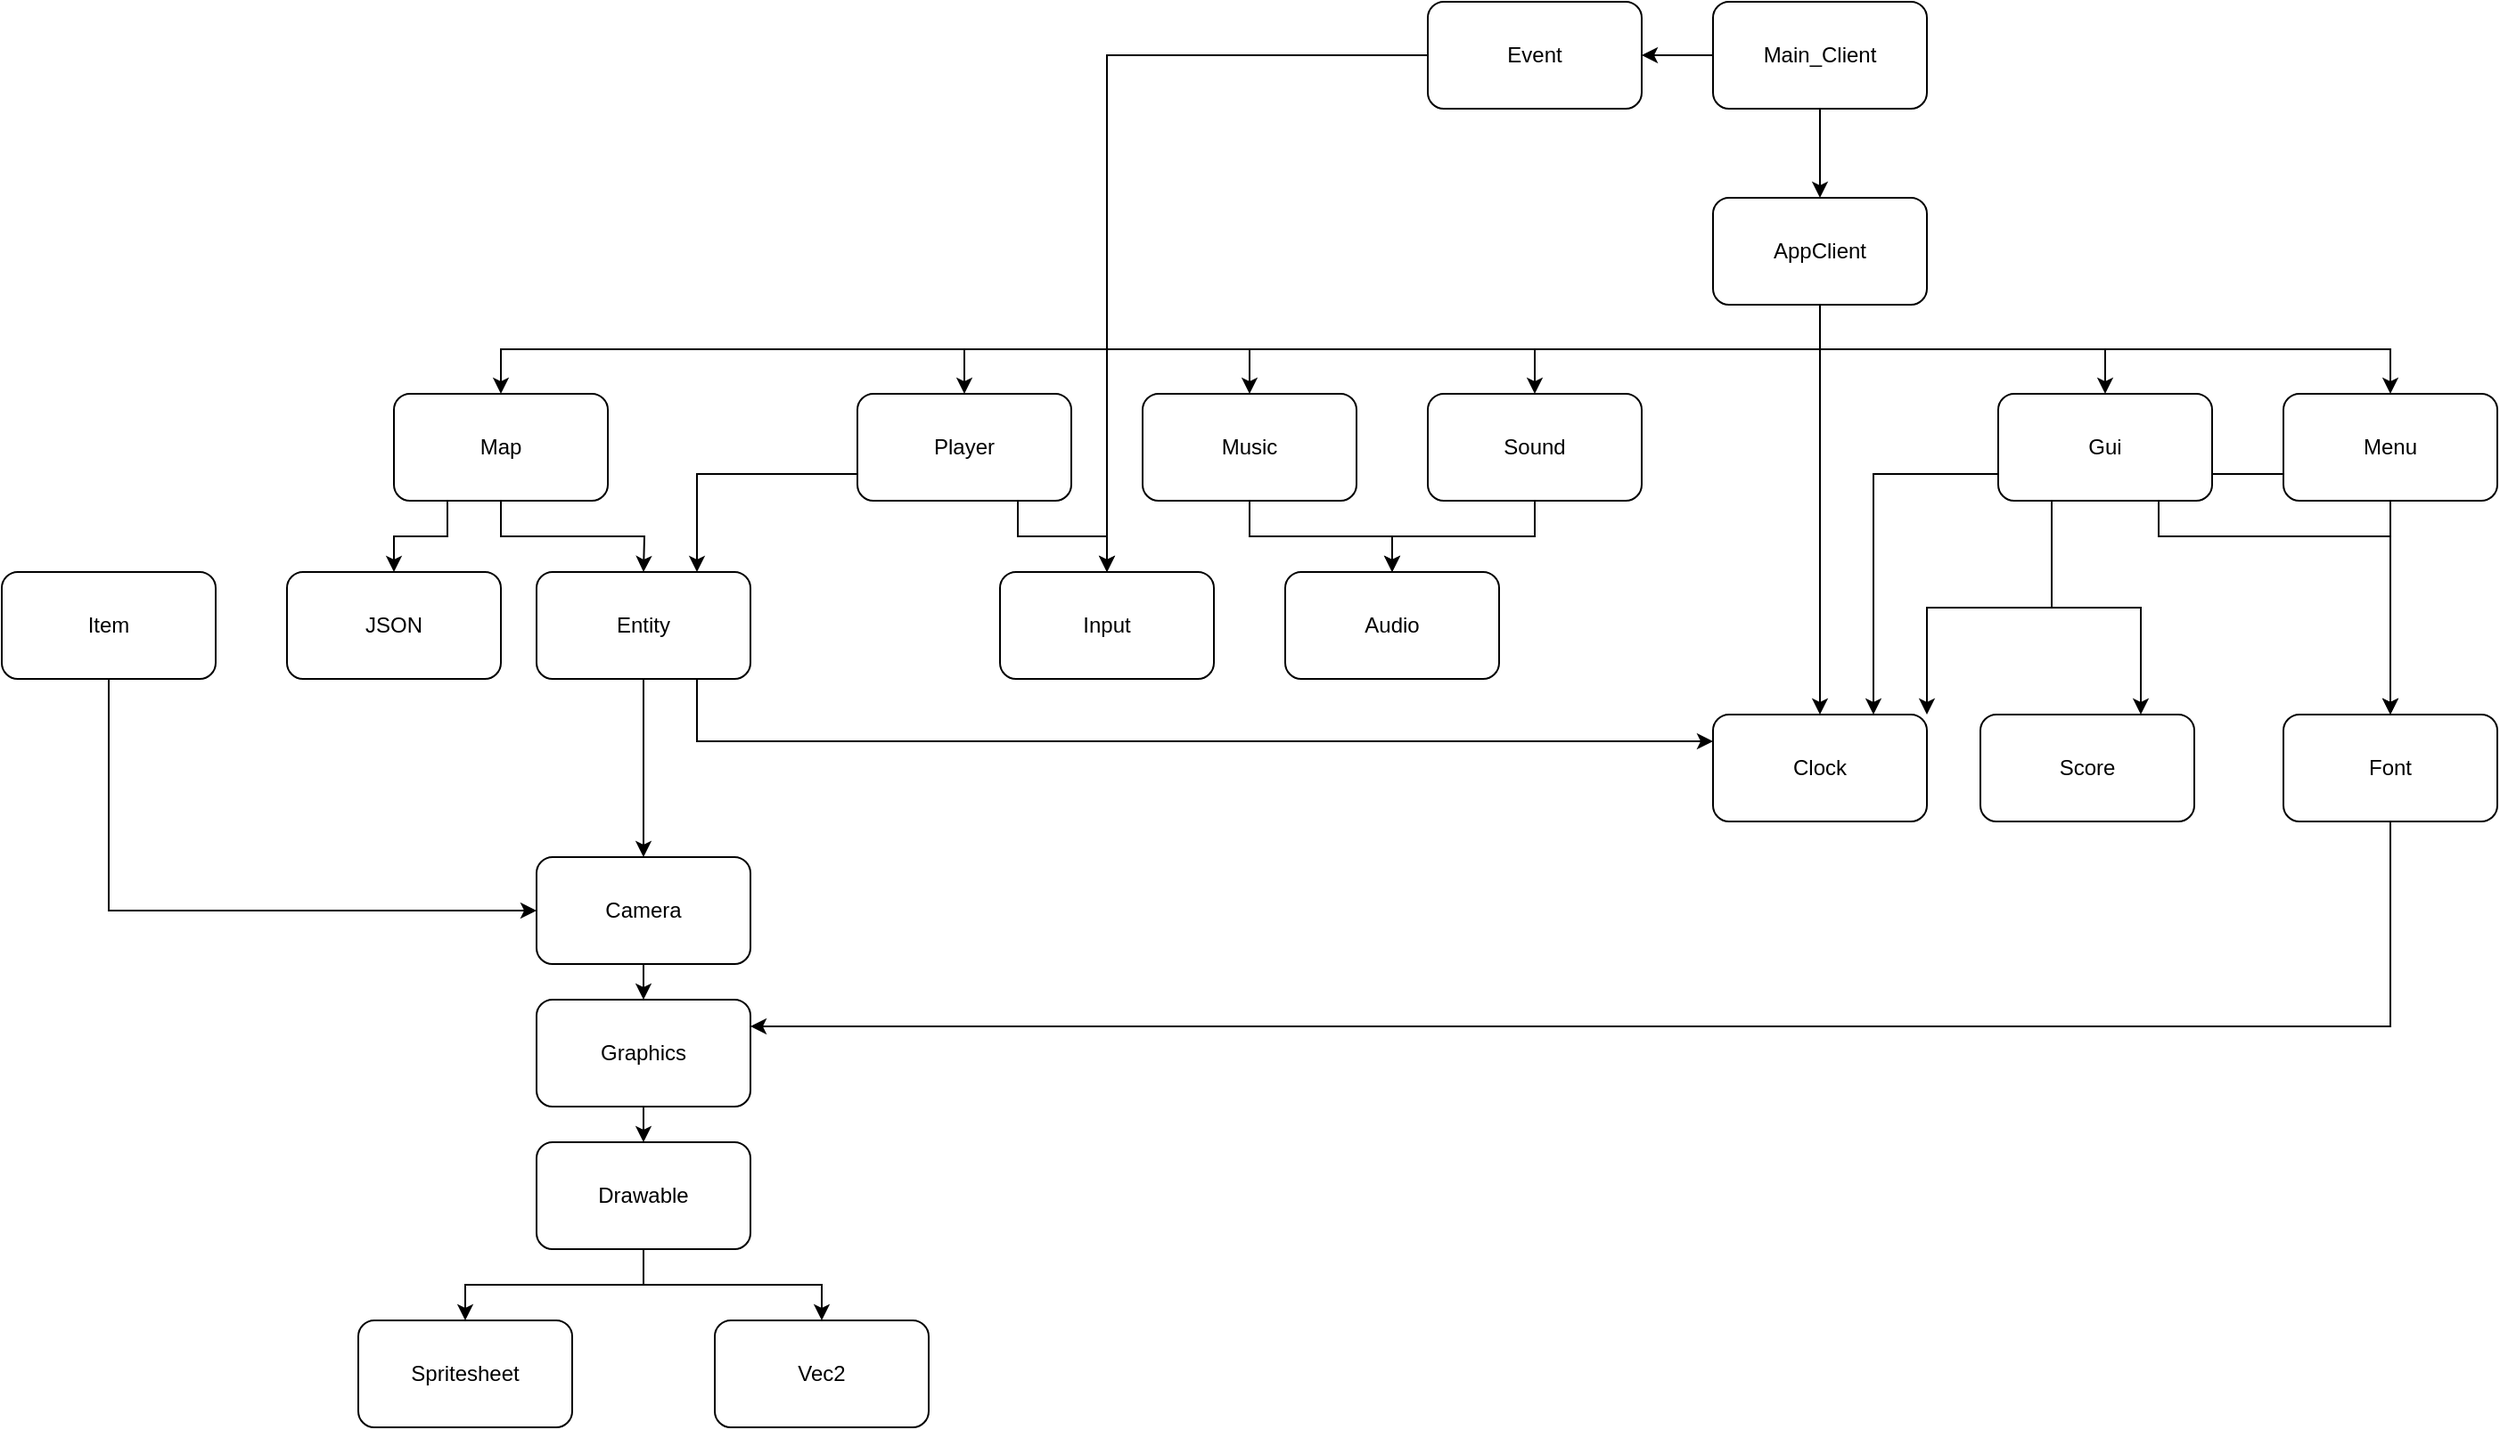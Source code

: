 <mxfile version="12.9.6" type="google"><diagram id="4XAuXqDeoWY7-MO835_K" name="Page-1"><mxGraphModel dx="2292" dy="1312" grid="1" gridSize="10" guides="1" tooltips="1" connect="1" arrows="1" fold="1" page="1" pageScale="1" pageWidth="2200" pageHeight="1500" math="0" shadow="0"><root><mxCell id="0"/><mxCell id="1" parent="0"/><mxCell id="deRPcyNRbf1zIk5dEKz4-84" value="" style="edgeStyle=orthogonalEdgeStyle;rounded=0;orthogonalLoop=1;jettySize=auto;html=1;" edge="1" parent="1" source="NnzXPEQoZWlBy3hFV8bj-2" target="deRPcyNRbf1zIk5dEKz4-2"><mxGeometry relative="1" as="geometry"/></mxCell><mxCell id="deRPcyNRbf1zIk5dEKz4-85" value="" style="edgeStyle=orthogonalEdgeStyle;rounded=0;orthogonalLoop=1;jettySize=auto;html=1;" edge="1" parent="1" source="NnzXPEQoZWlBy3hFV8bj-2" target="deRPcyNRbf1zIk5dEKz4-3"><mxGeometry relative="1" as="geometry"/></mxCell><mxCell id="NnzXPEQoZWlBy3hFV8bj-2" value="Main_Client" style="rounded=1;whiteSpace=wrap;html=1;" vertex="1" parent="1"><mxGeometry x="1000" y="40" width="120" height="60" as="geometry"/></mxCell><mxCell id="deRPcyNRbf1zIk5dEKz4-137" style="edgeStyle=orthogonalEdgeStyle;rounded=0;orthogonalLoop=1;jettySize=auto;html=1;exitX=0;exitY=0.5;exitDx=0;exitDy=0;entryX=0.5;entryY=0;entryDx=0;entryDy=0;" edge="1" parent="1" source="deRPcyNRbf1zIk5dEKz4-2" target="deRPcyNRbf1zIk5dEKz4-26"><mxGeometry relative="1" as="geometry"/></mxCell><mxCell id="deRPcyNRbf1zIk5dEKz4-2" value="Event" style="rounded=1;whiteSpace=wrap;html=1;" vertex="1" parent="1"><mxGeometry x="840" y="40" width="120" height="60" as="geometry"/></mxCell><mxCell id="deRPcyNRbf1zIk5dEKz4-100" style="edgeStyle=orthogonalEdgeStyle;rounded=0;orthogonalLoop=1;jettySize=auto;html=1;exitX=0.5;exitY=1;exitDx=0;exitDy=0;entryX=0.5;entryY=0;entryDx=0;entryDy=0;" edge="1" parent="1" source="deRPcyNRbf1zIk5dEKz4-3" target="deRPcyNRbf1zIk5dEKz4-34"><mxGeometry relative="1" as="geometry"/></mxCell><mxCell id="deRPcyNRbf1zIk5dEKz4-101" style="edgeStyle=orthogonalEdgeStyle;rounded=0;orthogonalLoop=1;jettySize=auto;html=1;exitX=0.5;exitY=1;exitDx=0;exitDy=0;entryX=0.5;entryY=0;entryDx=0;entryDy=0;" edge="1" parent="1" source="deRPcyNRbf1zIk5dEKz4-3" target="deRPcyNRbf1zIk5dEKz4-20"><mxGeometry relative="1" as="geometry"/></mxCell><mxCell id="deRPcyNRbf1zIk5dEKz4-103" style="edgeStyle=orthogonalEdgeStyle;rounded=0;orthogonalLoop=1;jettySize=auto;html=1;exitX=0.5;exitY=1;exitDx=0;exitDy=0;entryX=0.5;entryY=0;entryDx=0;entryDy=0;" edge="1" parent="1" source="deRPcyNRbf1zIk5dEKz4-3" target="deRPcyNRbf1zIk5dEKz4-16"><mxGeometry relative="1" as="geometry"/></mxCell><mxCell id="deRPcyNRbf1zIk5dEKz4-106" style="edgeStyle=orthogonalEdgeStyle;rounded=0;orthogonalLoop=1;jettySize=auto;html=1;exitX=0.5;exitY=1;exitDx=0;exitDy=0;entryX=0.5;entryY=0;entryDx=0;entryDy=0;" edge="1" parent="1" source="deRPcyNRbf1zIk5dEKz4-3" target="deRPcyNRbf1zIk5dEKz4-15"><mxGeometry relative="1" as="geometry"/></mxCell><mxCell id="deRPcyNRbf1zIk5dEKz4-112" style="edgeStyle=orthogonalEdgeStyle;rounded=0;orthogonalLoop=1;jettySize=auto;html=1;exitX=0.5;exitY=1;exitDx=0;exitDy=0;" edge="1" parent="1" source="deRPcyNRbf1zIk5dEKz4-3" target="deRPcyNRbf1zIk5dEKz4-48"><mxGeometry relative="1" as="geometry"/></mxCell><mxCell id="deRPcyNRbf1zIk5dEKz4-113" style="edgeStyle=orthogonalEdgeStyle;rounded=0;orthogonalLoop=1;jettySize=auto;html=1;exitX=0.5;exitY=1;exitDx=0;exitDy=0;entryX=0.5;entryY=0;entryDx=0;entryDy=0;" edge="1" parent="1" source="deRPcyNRbf1zIk5dEKz4-3" target="deRPcyNRbf1zIk5dEKz4-49"><mxGeometry relative="1" as="geometry"/></mxCell><mxCell id="deRPcyNRbf1zIk5dEKz4-125" style="edgeStyle=orthogonalEdgeStyle;rounded=0;orthogonalLoop=1;jettySize=auto;html=1;exitX=0.5;exitY=1;exitDx=0;exitDy=0;entryX=0.5;entryY=0;entryDx=0;entryDy=0;" edge="1" parent="1" source="deRPcyNRbf1zIk5dEKz4-3" target="deRPcyNRbf1zIk5dEKz4-12"><mxGeometry relative="1" as="geometry"/></mxCell><mxCell id="deRPcyNRbf1zIk5dEKz4-3" value="AppClient&lt;br&gt;" style="rounded=1;whiteSpace=wrap;html=1;" vertex="1" parent="1"><mxGeometry x="1000" y="150" width="120" height="60" as="geometry"/></mxCell><mxCell id="deRPcyNRbf1zIk5dEKz4-116" style="edgeStyle=orthogonalEdgeStyle;rounded=0;orthogonalLoop=1;jettySize=auto;html=1;exitX=0.5;exitY=1;exitDx=0;exitDy=0;entryX=0.5;entryY=0;entryDx=0;entryDy=0;" edge="1" parent="1" source="deRPcyNRbf1zIk5dEKz4-9" target="deRPcyNRbf1zIk5dEKz4-29"><mxGeometry relative="1" as="geometry"/></mxCell><mxCell id="deRPcyNRbf1zIk5dEKz4-9" value="Graphics" style="rounded=1;whiteSpace=wrap;html=1;" vertex="1" parent="1"><mxGeometry x="340" y="600" width="120" height="60" as="geometry"/></mxCell><mxCell id="deRPcyNRbf1zIk5dEKz4-10" value="Audio" style="rounded=1;whiteSpace=wrap;html=1;" vertex="1" parent="1"><mxGeometry x="760" y="360" width="120" height="60" as="geometry"/></mxCell><mxCell id="deRPcyNRbf1zIk5dEKz4-115" style="edgeStyle=orthogonalEdgeStyle;rounded=0;orthogonalLoop=1;jettySize=auto;html=1;exitX=0.5;exitY=1;exitDx=0;exitDy=0;entryX=0.5;entryY=0;entryDx=0;entryDy=0;" edge="1" parent="1" source="deRPcyNRbf1zIk5dEKz4-11" target="deRPcyNRbf1zIk5dEKz4-9"><mxGeometry relative="1" as="geometry"/></mxCell><mxCell id="deRPcyNRbf1zIk5dEKz4-11" value="Camera" style="rounded=1;whiteSpace=wrap;html=1;" vertex="1" parent="1"><mxGeometry x="340" y="520" width="120" height="60" as="geometry"/></mxCell><mxCell id="deRPcyNRbf1zIk5dEKz4-12" value="Clock" style="rounded=1;whiteSpace=wrap;html=1;" vertex="1" parent="1"><mxGeometry x="1000" y="440" width="120" height="60" as="geometry"/></mxCell><mxCell id="deRPcyNRbf1zIk5dEKz4-144" style="edgeStyle=orthogonalEdgeStyle;rounded=0;orthogonalLoop=1;jettySize=auto;html=1;exitX=0.5;exitY=1;exitDx=0;exitDy=0;entryX=1;entryY=0.25;entryDx=0;entryDy=0;" edge="1" parent="1" source="deRPcyNRbf1zIk5dEKz4-13" target="deRPcyNRbf1zIk5dEKz4-9"><mxGeometry relative="1" as="geometry"/></mxCell><mxCell id="deRPcyNRbf1zIk5dEKz4-13" value="Font" style="rounded=1;whiteSpace=wrap;html=1;" vertex="1" parent="1"><mxGeometry x="1320" y="440" width="120" height="60" as="geometry"/></mxCell><mxCell id="deRPcyNRbf1zIk5dEKz4-123" style="edgeStyle=orthogonalEdgeStyle;rounded=0;orthogonalLoop=1;jettySize=auto;html=1;exitX=0.5;exitY=1;exitDx=0;exitDy=0;entryX=0.5;entryY=0;entryDx=0;entryDy=0;" edge="1" parent="1" source="deRPcyNRbf1zIk5dEKz4-15" target="deRPcyNRbf1zIk5dEKz4-13"><mxGeometry relative="1" as="geometry"><Array as="points"><mxPoint x="1380" y="330"/><mxPoint x="1380" y="330"/></Array></mxGeometry></mxCell><mxCell id="deRPcyNRbf1zIk5dEKz4-157" style="edgeStyle=orthogonalEdgeStyle;rounded=0;orthogonalLoop=1;jettySize=auto;html=1;exitX=0;exitY=0.75;exitDx=0;exitDy=0;entryX=0.75;entryY=0;entryDx=0;entryDy=0;" edge="1" parent="1" source="deRPcyNRbf1zIk5dEKz4-15" target="deRPcyNRbf1zIk5dEKz4-12"><mxGeometry relative="1" as="geometry"><mxPoint x="1120" y="420" as="targetPoint"/><Array as="points"><mxPoint x="1090" y="305"/></Array></mxGeometry></mxCell><mxCell id="deRPcyNRbf1zIk5dEKz4-15" value="Menu" style="rounded=1;whiteSpace=wrap;html=1;" vertex="1" parent="1"><mxGeometry x="1320" y="260" width="120" height="60" as="geometry"/></mxCell><mxCell id="deRPcyNRbf1zIk5dEKz4-147" style="edgeStyle=orthogonalEdgeStyle;rounded=0;orthogonalLoop=1;jettySize=auto;html=1;exitX=0.25;exitY=1;exitDx=0;exitDy=0;entryX=0.75;entryY=0;entryDx=0;entryDy=0;" edge="1" parent="1" source="deRPcyNRbf1zIk5dEKz4-16" target="deRPcyNRbf1zIk5dEKz4-35"><mxGeometry relative="1" as="geometry"/></mxCell><mxCell id="deRPcyNRbf1zIk5dEKz4-149" style="edgeStyle=orthogonalEdgeStyle;rounded=0;orthogonalLoop=1;jettySize=auto;html=1;exitX=0.25;exitY=1;exitDx=0;exitDy=0;entryX=1;entryY=0;entryDx=0;entryDy=0;" edge="1" parent="1" source="deRPcyNRbf1zIk5dEKz4-16" target="deRPcyNRbf1zIk5dEKz4-12"><mxGeometry relative="1" as="geometry"><mxPoint x="1090" y="420" as="targetPoint"/></mxGeometry></mxCell><mxCell id="deRPcyNRbf1zIk5dEKz4-154" style="edgeStyle=orthogonalEdgeStyle;rounded=0;orthogonalLoop=1;jettySize=auto;html=1;exitX=0.75;exitY=1;exitDx=0;exitDy=0;entryX=0.5;entryY=0;entryDx=0;entryDy=0;" edge="1" parent="1" source="deRPcyNRbf1zIk5dEKz4-16" target="deRPcyNRbf1zIk5dEKz4-13"><mxGeometry relative="1" as="geometry"><Array as="points"><mxPoint x="1250" y="340"/><mxPoint x="1380" y="340"/></Array></mxGeometry></mxCell><mxCell id="deRPcyNRbf1zIk5dEKz4-16" value="Gui" style="rounded=1;whiteSpace=wrap;html=1;" vertex="1" parent="1"><mxGeometry x="1160" y="260" width="120" height="60" as="geometry"/></mxCell><mxCell id="deRPcyNRbf1zIk5dEKz4-108" style="edgeStyle=orthogonalEdgeStyle;rounded=0;orthogonalLoop=1;jettySize=auto;html=1;exitX=0.5;exitY=1;exitDx=0;exitDy=0;entryX=0.5;entryY=0;entryDx=0;entryDy=0;" edge="1" parent="1" source="deRPcyNRbf1zIk5dEKz4-20" target="deRPcyNRbf1zIk5dEKz4-10"><mxGeometry relative="1" as="geometry"/></mxCell><mxCell id="deRPcyNRbf1zIk5dEKz4-20" value="Music" style="rounded=1;whiteSpace=wrap;html=1;" vertex="1" parent="1"><mxGeometry x="680" y="260" width="120" height="60" as="geometry"/></mxCell><mxCell id="deRPcyNRbf1zIk5dEKz4-25" value="JSON" style="rounded=1;whiteSpace=wrap;html=1;" vertex="1" parent="1"><mxGeometry x="200" y="360" width="120" height="60" as="geometry"/></mxCell><mxCell id="deRPcyNRbf1zIk5dEKz4-26" value="Input&lt;br&gt;" style="rounded=1;whiteSpace=wrap;html=1;" vertex="1" parent="1"><mxGeometry x="600" y="360" width="120" height="60" as="geometry"/></mxCell><mxCell id="deRPcyNRbf1zIk5dEKz4-128" style="edgeStyle=orthogonalEdgeStyle;rounded=0;orthogonalLoop=1;jettySize=auto;html=1;exitX=0.5;exitY=1;exitDx=0;exitDy=0;entryX=0.5;entryY=0;entryDx=0;entryDy=0;" edge="1" parent="1" source="deRPcyNRbf1zIk5dEKz4-28" target="deRPcyNRbf1zIk5dEKz4-11"><mxGeometry relative="1" as="geometry"/></mxCell><mxCell id="deRPcyNRbf1zIk5dEKz4-142" style="edgeStyle=orthogonalEdgeStyle;rounded=0;orthogonalLoop=1;jettySize=auto;html=1;exitX=0.75;exitY=1;exitDx=0;exitDy=0;entryX=0;entryY=0.25;entryDx=0;entryDy=0;" edge="1" parent="1" source="deRPcyNRbf1zIk5dEKz4-28" target="deRPcyNRbf1zIk5dEKz4-12"><mxGeometry relative="1" as="geometry"/></mxCell><mxCell id="deRPcyNRbf1zIk5dEKz4-28" value="Entity" style="rounded=1;whiteSpace=wrap;html=1;" vertex="1" parent="1"><mxGeometry x="340" y="360" width="120" height="60" as="geometry"/></mxCell><mxCell id="deRPcyNRbf1zIk5dEKz4-117" style="edgeStyle=orthogonalEdgeStyle;rounded=0;orthogonalLoop=1;jettySize=auto;html=1;exitX=0.5;exitY=1;exitDx=0;exitDy=0;entryX=0.5;entryY=0;entryDx=0;entryDy=0;" edge="1" parent="1" source="deRPcyNRbf1zIk5dEKz4-29" target="deRPcyNRbf1zIk5dEKz4-30"><mxGeometry relative="1" as="geometry"/></mxCell><mxCell id="deRPcyNRbf1zIk5dEKz4-118" style="edgeStyle=orthogonalEdgeStyle;rounded=0;orthogonalLoop=1;jettySize=auto;html=1;exitX=0.5;exitY=1;exitDx=0;exitDy=0;entryX=0.5;entryY=0;entryDx=0;entryDy=0;" edge="1" parent="1" source="deRPcyNRbf1zIk5dEKz4-29" target="deRPcyNRbf1zIk5dEKz4-33"><mxGeometry relative="1" as="geometry"/></mxCell><mxCell id="deRPcyNRbf1zIk5dEKz4-29" value="Drawable" style="rounded=1;whiteSpace=wrap;html=1;" vertex="1" parent="1"><mxGeometry x="340" y="680" width="120" height="60" as="geometry"/></mxCell><mxCell id="deRPcyNRbf1zIk5dEKz4-30" value="Vec2" style="rounded=1;whiteSpace=wrap;html=1;" vertex="1" parent="1"><mxGeometry x="440" y="780" width="120" height="60" as="geometry"/></mxCell><mxCell id="deRPcyNRbf1zIk5dEKz4-33" value="Spritesheet" style="rounded=1;whiteSpace=wrap;html=1;" vertex="1" parent="1"><mxGeometry x="240" y="780" width="120" height="60" as="geometry"/></mxCell><mxCell id="deRPcyNRbf1zIk5dEKz4-122" style="edgeStyle=orthogonalEdgeStyle;rounded=0;orthogonalLoop=1;jettySize=auto;html=1;exitX=0.5;exitY=1;exitDx=0;exitDy=0;entryX=0.5;entryY=0;entryDx=0;entryDy=0;" edge="1" parent="1" source="deRPcyNRbf1zIk5dEKz4-34" target="deRPcyNRbf1zIk5dEKz4-10"><mxGeometry relative="1" as="geometry"/></mxCell><mxCell id="deRPcyNRbf1zIk5dEKz4-34" value="Sound" style="rounded=1;whiteSpace=wrap;html=1;" vertex="1" parent="1"><mxGeometry x="840" y="260" width="120" height="60" as="geometry"/></mxCell><mxCell id="deRPcyNRbf1zIk5dEKz4-35" value="Score" style="rounded=1;whiteSpace=wrap;html=1;" vertex="1" parent="1"><mxGeometry x="1150" y="440" width="120" height="60" as="geometry"/></mxCell><mxCell id="deRPcyNRbf1zIk5dEKz4-132" style="edgeStyle=orthogonalEdgeStyle;rounded=0;orthogonalLoop=1;jettySize=auto;html=1;exitX=0.75;exitY=1;exitDx=0;exitDy=0;entryX=0.5;entryY=0;entryDx=0;entryDy=0;" edge="1" parent="1" source="deRPcyNRbf1zIk5dEKz4-48" target="deRPcyNRbf1zIk5dEKz4-26"><mxGeometry relative="1" as="geometry"/></mxCell><mxCell id="deRPcyNRbf1zIk5dEKz4-148" style="edgeStyle=orthogonalEdgeStyle;rounded=0;orthogonalLoop=1;jettySize=auto;html=1;exitX=0;exitY=0.75;exitDx=0;exitDy=0;entryX=0.75;entryY=0;entryDx=0;entryDy=0;" edge="1" parent="1" source="deRPcyNRbf1zIk5dEKz4-48" target="deRPcyNRbf1zIk5dEKz4-28"><mxGeometry relative="1" as="geometry"/></mxCell><mxCell id="deRPcyNRbf1zIk5dEKz4-48" value="Player" style="rounded=1;whiteSpace=wrap;html=1;" vertex="1" parent="1"><mxGeometry x="520" y="260" width="120" height="60" as="geometry"/></mxCell><mxCell id="deRPcyNRbf1zIk5dEKz4-130" style="edgeStyle=orthogonalEdgeStyle;rounded=0;orthogonalLoop=1;jettySize=auto;html=1;exitX=0.5;exitY=1;exitDx=0;exitDy=0;" edge="1" parent="1" source="deRPcyNRbf1zIk5dEKz4-49"><mxGeometry relative="1" as="geometry"><mxPoint x="400" y="360" as="targetPoint"/></mxGeometry></mxCell><mxCell id="deRPcyNRbf1zIk5dEKz4-133" style="edgeStyle=orthogonalEdgeStyle;rounded=0;orthogonalLoop=1;jettySize=auto;html=1;exitX=0.25;exitY=1;exitDx=0;exitDy=0;entryX=0.5;entryY=0;entryDx=0;entryDy=0;" edge="1" parent="1" source="deRPcyNRbf1zIk5dEKz4-49" target="deRPcyNRbf1zIk5dEKz4-25"><mxGeometry relative="1" as="geometry"/></mxCell><mxCell id="deRPcyNRbf1zIk5dEKz4-49" value="Map" style="rounded=1;whiteSpace=wrap;html=1;" vertex="1" parent="1"><mxGeometry x="260" y="260" width="120" height="60" as="geometry"/></mxCell><mxCell id="deRPcyNRbf1zIk5dEKz4-163" style="edgeStyle=orthogonalEdgeStyle;rounded=0;orthogonalLoop=1;jettySize=auto;html=1;exitX=0.5;exitY=1;exitDx=0;exitDy=0;entryX=0;entryY=0.5;entryDx=0;entryDy=0;" edge="1" parent="1" source="deRPcyNRbf1zIk5dEKz4-162" target="deRPcyNRbf1zIk5dEKz4-11"><mxGeometry relative="1" as="geometry"/></mxCell><mxCell id="deRPcyNRbf1zIk5dEKz4-162" value="Item&lt;br&gt;" style="rounded=1;whiteSpace=wrap;html=1;" vertex="1" parent="1"><mxGeometry x="40" y="360" width="120" height="60" as="geometry"/></mxCell></root></mxGraphModel></diagram></mxfile>